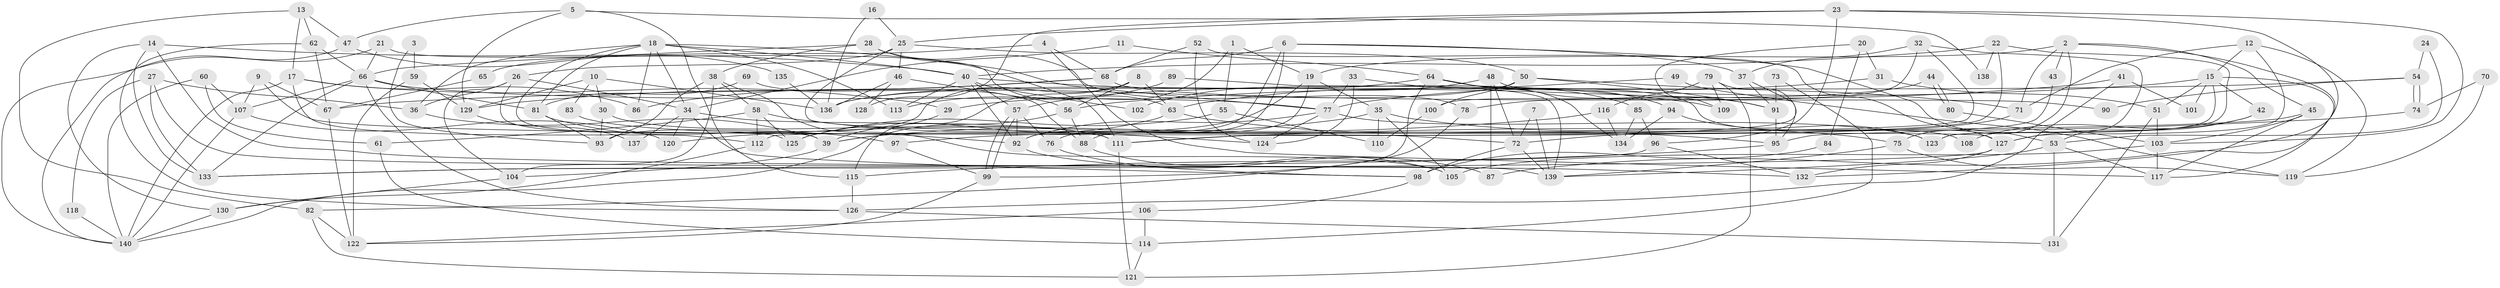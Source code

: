 // coarse degree distribution, {5: 0.125, 12: 0.07142857142857142, 6: 0.05357142857142857, 11: 0.017857142857142856, 7: 0.14285714285714285, 13: 0.05357142857142857, 14: 0.017857142857142856, 4: 0.17857142857142858, 10: 0.017857142857142856, 3: 0.125, 9: 0.03571428571428571, 2: 0.14285714285714285, 8: 0.017857142857142856}
// Generated by graph-tools (version 1.1) at 2025/51/03/04/25 22:51:09]
// undirected, 140 vertices, 280 edges
graph export_dot {
  node [color=gray90,style=filled];
  1;
  2;
  3;
  4;
  5;
  6;
  7;
  8;
  9;
  10;
  11;
  12;
  13;
  14;
  15;
  16;
  17;
  18;
  19;
  20;
  21;
  22;
  23;
  24;
  25;
  26;
  27;
  28;
  29;
  30;
  31;
  32;
  33;
  34;
  35;
  36;
  37;
  38;
  39;
  40;
  41;
  42;
  43;
  44;
  45;
  46;
  47;
  48;
  49;
  50;
  51;
  52;
  53;
  54;
  55;
  56;
  57;
  58;
  59;
  60;
  61;
  62;
  63;
  64;
  65;
  66;
  67;
  68;
  69;
  70;
  71;
  72;
  73;
  74;
  75;
  76;
  77;
  78;
  79;
  80;
  81;
  82;
  83;
  84;
  85;
  86;
  87;
  88;
  89;
  90;
  91;
  92;
  93;
  94;
  95;
  96;
  97;
  98;
  99;
  100;
  101;
  102;
  103;
  104;
  105;
  106;
  107;
  108;
  109;
  110;
  111;
  112;
  113;
  114;
  115;
  116;
  117;
  118;
  119;
  120;
  121;
  122;
  123;
  124;
  125;
  126;
  127;
  128;
  129;
  130;
  131;
  132;
  133;
  134;
  135;
  136;
  137;
  138;
  139;
  140;
  1 -- 57;
  1 -- 19;
  1 -- 55;
  2 -- 71;
  2 -- 132;
  2 -- 19;
  2 -- 43;
  2 -- 45;
  2 -- 75;
  3 -- 93;
  3 -- 59;
  4 -- 68;
  4 -- 117;
  4 -- 65;
  5 -- 129;
  5 -- 47;
  5 -- 115;
  5 -- 138;
  6 -- 53;
  6 -- 92;
  6 -- 37;
  6 -- 68;
  6 -- 76;
  7 -- 72;
  7 -- 139;
  8 -- 56;
  8 -- 63;
  8 -- 93;
  8 -- 115;
  9 -- 107;
  9 -- 72;
  9 -- 67;
  10 -- 30;
  10 -- 136;
  10 -- 83;
  10 -- 129;
  11 -- 64;
  11 -- 34;
  12 -- 127;
  12 -- 15;
  12 -- 71;
  12 -- 119;
  13 -- 62;
  13 -- 17;
  13 -- 47;
  13 -- 82;
  14 -- 132;
  14 -- 40;
  14 -- 130;
  14 -- 133;
  15 -- 29;
  15 -- 117;
  15 -- 42;
  15 -- 51;
  15 -- 101;
  15 -- 123;
  16 -- 25;
  16 -- 136;
  17 -- 112;
  17 -- 140;
  17 -- 29;
  17 -- 86;
  18 -- 36;
  18 -- 77;
  18 -- 34;
  18 -- 39;
  18 -- 40;
  18 -- 81;
  18 -- 86;
  18 -- 113;
  19 -- 35;
  19 -- 39;
  19 -- 88;
  20 -- 109;
  20 -- 31;
  20 -- 84;
  21 -- 63;
  21 -- 66;
  21 -- 140;
  22 -- 111;
  22 -- 40;
  22 -- 123;
  22 -- 138;
  23 -- 96;
  23 -- 25;
  23 -- 87;
  23 -- 103;
  23 -- 128;
  24 -- 53;
  24 -- 54;
  25 -- 26;
  25 -- 46;
  25 -- 50;
  25 -- 127;
  26 -- 34;
  26 -- 104;
  26 -- 36;
  26 -- 125;
  27 -- 36;
  27 -- 139;
  27 -- 118;
  27 -- 133;
  28 -- 66;
  28 -- 111;
  28 -- 38;
  28 -- 78;
  29 -- 39;
  30 -- 93;
  30 -- 111;
  31 -- 51;
  31 -- 77;
  32 -- 37;
  32 -- 112;
  32 -- 53;
  32 -- 100;
  33 -- 77;
  33 -- 124;
  33 -- 85;
  34 -- 111;
  34 -- 98;
  34 -- 120;
  34 -- 137;
  35 -- 39;
  35 -- 105;
  35 -- 75;
  35 -- 110;
  36 -- 39;
  37 -- 91;
  37 -- 111;
  38 -- 93;
  38 -- 58;
  38 -- 104;
  38 -- 105;
  39 -- 104;
  40 -- 57;
  40 -- 92;
  40 -- 102;
  40 -- 109;
  40 -- 113;
  41 -- 126;
  41 -- 56;
  41 -- 101;
  42 -- 127;
  42 -- 108;
  43 -- 95;
  44 -- 80;
  44 -- 80;
  44 -- 78;
  45 -- 103;
  45 -- 97;
  45 -- 117;
  46 -- 56;
  46 -- 136;
  46 -- 128;
  47 -- 140;
  47 -- 135;
  48 -- 72;
  48 -- 87;
  48 -- 91;
  48 -- 102;
  49 -- 63;
  49 -- 119;
  50 -- 100;
  50 -- 71;
  50 -- 91;
  50 -- 136;
  51 -- 131;
  51 -- 103;
  52 -- 68;
  52 -- 127;
  52 -- 124;
  53 -- 117;
  53 -- 131;
  53 -- 139;
  54 -- 74;
  54 -- 74;
  54 -- 67;
  54 -- 90;
  55 -- 125;
  55 -- 110;
  56 -- 140;
  56 -- 88;
  57 -- 92;
  57 -- 99;
  57 -- 99;
  57 -- 76;
  58 -- 124;
  58 -- 61;
  58 -- 112;
  58 -- 125;
  59 -- 122;
  59 -- 129;
  60 -- 107;
  60 -- 140;
  60 -- 61;
  61 -- 114;
  62 -- 66;
  62 -- 126;
  62 -- 67;
  63 -- 95;
  63 -- 125;
  64 -- 99;
  64 -- 134;
  64 -- 94;
  64 -- 108;
  64 -- 136;
  65 -- 67;
  66 -- 133;
  66 -- 77;
  66 -- 81;
  66 -- 107;
  66 -- 126;
  67 -- 122;
  68 -- 86;
  68 -- 90;
  68 -- 129;
  69 -- 88;
  69 -- 81;
  70 -- 119;
  70 -- 74;
  71 -- 72;
  72 -- 139;
  72 -- 98;
  73 -- 91;
  73 -- 114;
  74 -- 111;
  75 -- 119;
  75 -- 139;
  76 -- 87;
  77 -- 92;
  77 -- 123;
  77 -- 124;
  78 -- 82;
  79 -- 121;
  79 -- 95;
  79 -- 109;
  79 -- 116;
  80 -- 103;
  81 -- 93;
  81 -- 97;
  82 -- 122;
  82 -- 121;
  83 -- 92;
  84 -- 98;
  85 -- 134;
  85 -- 96;
  88 -- 105;
  89 -- 113;
  89 -- 139;
  91 -- 95;
  92 -- 98;
  94 -- 123;
  94 -- 134;
  95 -- 115;
  96 -- 133;
  96 -- 132;
  97 -- 99;
  98 -- 106;
  99 -- 122;
  100 -- 110;
  103 -- 105;
  103 -- 117;
  104 -- 130;
  106 -- 122;
  106 -- 114;
  107 -- 140;
  107 -- 120;
  111 -- 121;
  112 -- 130;
  114 -- 121;
  115 -- 126;
  116 -- 120;
  116 -- 134;
  118 -- 140;
  126 -- 131;
  127 -- 133;
  127 -- 132;
  129 -- 137;
  130 -- 140;
  135 -- 136;
}
